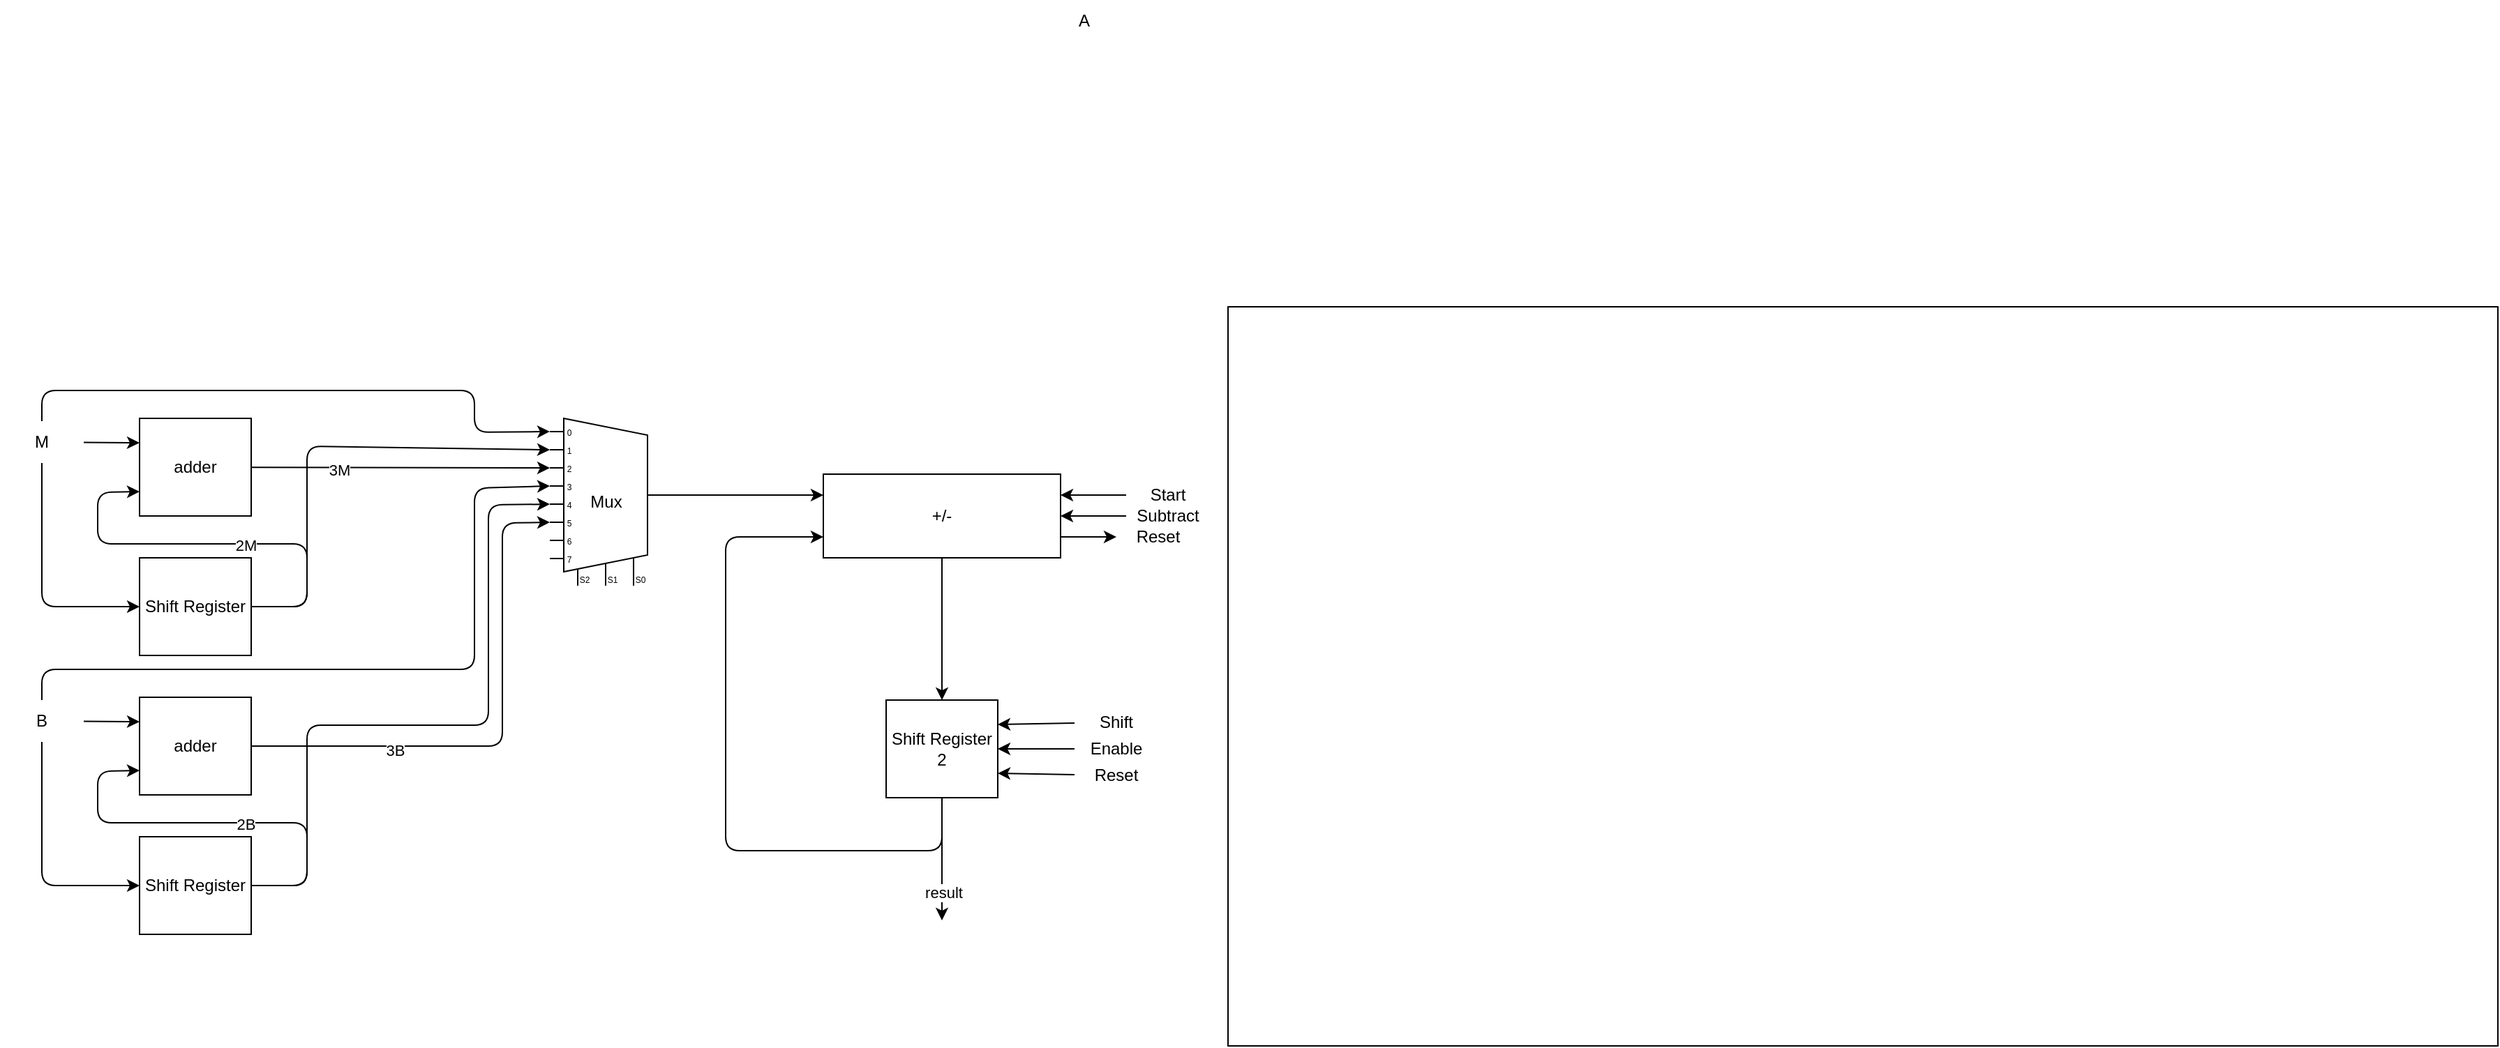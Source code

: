 <mxfile>
    <diagram id="LjW2xJtE3a9Z_0lO8NiE" name="Page-1">
        <mxGraphModel dx="802" dy="1776" grid="1" gridSize="10" guides="1" tooltips="1" connect="1" arrows="1" fold="1" page="1" pageScale="1" pageWidth="827" pageHeight="1169" math="0" shadow="0">
            <root>
                <mxCell id="0"/>
                <mxCell id="1" parent="0"/>
                <mxCell id="41" value="" style="rounded=0;whiteSpace=wrap;html=1;" parent="1" vertex="1">
                    <mxGeometry x="900" width="910" height="530" as="geometry"/>
                </mxCell>
                <mxCell id="44" style="edgeStyle=none;html=1;entryX=0;entryY=0.25;entryDx=0;entryDy=0;exitX=1;exitY=0.5;exitDx=0;exitDy=-5;exitPerimeter=0;" parent="1" source="2" target="27" edge="1">
                    <mxGeometry relative="1" as="geometry"/>
                </mxCell>
                <mxCell id="2" value="Mux" style="shadow=0;dashed=0;align=center;html=1;strokeWidth=1;shape=mxgraph.electrical.abstract.mux2;treeFolding=0;selectorPins=3;" parent="1" vertex="1">
                    <mxGeometry x="414" y="80" width="80" height="120" as="geometry"/>
                </mxCell>
                <mxCell id="12" style="edgeStyle=none;html=1;entryX=0;entryY=0.271;entryDx=0;entryDy=3;entryPerimeter=0;" parent="1" source="4" target="2" edge="1">
                    <mxGeometry relative="1" as="geometry"/>
                </mxCell>
                <mxCell id="25" value="3M" style="edgeLabel;html=1;align=center;verticalAlign=middle;resizable=0;points=[];" parent="12" vertex="1" connectable="0">
                    <mxGeometry x="-0.411" y="-2" relative="1" as="geometry">
                        <mxPoint as="offset"/>
                    </mxGeometry>
                </mxCell>
                <mxCell id="4" value="adder" style="rounded=0;whiteSpace=wrap;html=1;" parent="1" vertex="1">
                    <mxGeometry x="120" y="80" width="80" height="70" as="geometry"/>
                </mxCell>
                <mxCell id="7" style="edgeStyle=none;html=1;entryX=0;entryY=0.75;entryDx=0;entryDy=0;" parent="1" source="6" target="4" edge="1">
                    <mxGeometry relative="1" as="geometry">
                        <mxPoint x="250" y="150" as="targetPoint"/>
                        <Array as="points">
                            <mxPoint x="240" y="215"/>
                            <mxPoint x="240" y="170"/>
                            <mxPoint x="90" y="170"/>
                            <mxPoint x="90" y="133"/>
                        </Array>
                    </mxGeometry>
                </mxCell>
                <mxCell id="11" value="2M" style="edgeLabel;html=1;align=center;verticalAlign=middle;resizable=0;points=[];" parent="7" vertex="1" connectable="0">
                    <mxGeometry x="-0.146" y="1" relative="1" as="geometry">
                        <mxPoint as="offset"/>
                    </mxGeometry>
                </mxCell>
                <mxCell id="14" style="edgeStyle=none;html=1;entryX=0;entryY=0.163;entryDx=0;entryDy=3;entryPerimeter=0;" parent="1" source="6" target="2" edge="1">
                    <mxGeometry relative="1" as="geometry">
                        <Array as="points">
                            <mxPoint x="240" y="215"/>
                            <mxPoint x="240" y="100"/>
                        </Array>
                    </mxGeometry>
                </mxCell>
                <mxCell id="6" value="Shift Register" style="rounded=0;whiteSpace=wrap;html=1;" parent="1" vertex="1">
                    <mxGeometry x="120" y="180" width="80" height="70" as="geometry"/>
                </mxCell>
                <mxCell id="9" style="edgeStyle=none;html=1;entryX=0;entryY=0.25;entryDx=0;entryDy=0;" parent="1" source="8" target="4" edge="1">
                    <mxGeometry relative="1" as="geometry"/>
                </mxCell>
                <mxCell id="10" style="edgeStyle=none;html=1;entryX=0;entryY=0.5;entryDx=0;entryDy=0;" parent="1" source="8" target="6" edge="1">
                    <mxGeometry relative="1" as="geometry">
                        <Array as="points">
                            <mxPoint x="50" y="215"/>
                        </Array>
                    </mxGeometry>
                </mxCell>
                <mxCell id="13" style="edgeStyle=none;html=1;entryX=0;entryY=0.054;entryDx=0;entryDy=3;entryPerimeter=0;" parent="1" source="8" target="2" edge="1">
                    <mxGeometry relative="1" as="geometry">
                        <Array as="points">
                            <mxPoint x="50" y="60"/>
                            <mxPoint x="360" y="60"/>
                            <mxPoint x="360" y="90"/>
                        </Array>
                    </mxGeometry>
                </mxCell>
                <mxCell id="8" value="M" style="text;html=1;strokeColor=none;fillColor=none;align=center;verticalAlign=middle;whiteSpace=wrap;rounded=0;" parent="1" vertex="1">
                    <mxGeometry x="20" y="82" width="60" height="30" as="geometry"/>
                </mxCell>
                <mxCell id="15" style="edgeStyle=none;html=1;entryX=0;entryY=0.596;entryDx=0;entryDy=3;entryPerimeter=0;" parent="1" source="16" target="2" edge="1">
                    <mxGeometry relative="1" as="geometry">
                        <mxPoint x="414" y="315.5" as="targetPoint"/>
                        <Array as="points">
                            <mxPoint x="380" y="315"/>
                            <mxPoint x="380" y="155"/>
                        </Array>
                    </mxGeometry>
                </mxCell>
                <mxCell id="26" value="3B" style="edgeLabel;html=1;align=center;verticalAlign=middle;resizable=0;points=[];" parent="15" vertex="1" connectable="0">
                    <mxGeometry x="-0.449" y="-3" relative="1" as="geometry">
                        <mxPoint as="offset"/>
                    </mxGeometry>
                </mxCell>
                <mxCell id="16" value="adder" style="rounded=0;whiteSpace=wrap;html=1;" parent="1" vertex="1">
                    <mxGeometry x="120" y="280" width="80" height="70" as="geometry"/>
                </mxCell>
                <mxCell id="17" style="edgeStyle=none;html=1;entryX=0;entryY=0.75;entryDx=0;entryDy=0;" parent="1" source="20" target="16" edge="1">
                    <mxGeometry relative="1" as="geometry">
                        <mxPoint x="250" y="350" as="targetPoint"/>
                        <Array as="points">
                            <mxPoint x="240" y="415"/>
                            <mxPoint x="240" y="370"/>
                            <mxPoint x="90" y="370"/>
                            <mxPoint x="90" y="333"/>
                        </Array>
                    </mxGeometry>
                </mxCell>
                <mxCell id="18" value="2B" style="edgeLabel;html=1;align=center;verticalAlign=middle;resizable=0;points=[];" parent="17" vertex="1" connectable="0">
                    <mxGeometry x="-0.146" y="1" relative="1" as="geometry">
                        <mxPoint as="offset"/>
                    </mxGeometry>
                </mxCell>
                <mxCell id="19" style="edgeStyle=none;html=1;entryX=0;entryY=0.488;entryDx=0;entryDy=3;entryPerimeter=0;" parent="1" source="20" target="2" edge="1">
                    <mxGeometry relative="1" as="geometry">
                        <mxPoint x="410" y="140" as="targetPoint"/>
                        <Array as="points">
                            <mxPoint x="240" y="415"/>
                            <mxPoint x="240" y="300"/>
                            <mxPoint x="370" y="300"/>
                            <mxPoint x="370" y="142"/>
                        </Array>
                    </mxGeometry>
                </mxCell>
                <mxCell id="20" value="Shift Register" style="rounded=0;whiteSpace=wrap;html=1;" parent="1" vertex="1">
                    <mxGeometry x="120" y="380" width="80" height="70" as="geometry"/>
                </mxCell>
                <mxCell id="21" style="edgeStyle=none;html=1;entryX=0;entryY=0.25;entryDx=0;entryDy=0;" parent="1" source="24" target="16" edge="1">
                    <mxGeometry relative="1" as="geometry"/>
                </mxCell>
                <mxCell id="22" style="edgeStyle=none;html=1;entryX=0;entryY=0.5;entryDx=0;entryDy=0;startArrow=none;exitX=0.5;exitY=1;exitDx=0;exitDy=0;" parent="1" source="24" target="20" edge="1">
                    <mxGeometry relative="1" as="geometry">
                        <Array as="points">
                            <mxPoint x="50" y="415"/>
                        </Array>
                    </mxGeometry>
                </mxCell>
                <mxCell id="23" style="edgeStyle=none;html=1;entryX=0;entryY=0.379;entryDx=0;entryDy=3;entryPerimeter=0;" parent="1" source="24" target="2" edge="1">
                    <mxGeometry relative="1" as="geometry">
                        <mxPoint x="414" y="289.5" as="targetPoint"/>
                        <Array as="points">
                            <mxPoint x="50" y="260"/>
                            <mxPoint x="360" y="260"/>
                            <mxPoint x="360" y="130"/>
                        </Array>
                    </mxGeometry>
                </mxCell>
                <mxCell id="24" value="B" style="text;html=1;strokeColor=none;fillColor=none;align=center;verticalAlign=middle;whiteSpace=wrap;rounded=0;" parent="1" vertex="1">
                    <mxGeometry x="20" y="282" width="60" height="30" as="geometry"/>
                </mxCell>
                <mxCell id="31" style="edgeStyle=none;html=1;entryX=0.5;entryY=0;entryDx=0;entryDy=0;" parent="1" source="27" target="30" edge="1">
                    <mxGeometry relative="1" as="geometry"/>
                </mxCell>
                <mxCell id="48" style="edgeStyle=none;html=1;exitX=1;exitY=0.75;exitDx=0;exitDy=0;entryX=0;entryY=0.5;entryDx=0;entryDy=0;" parent="1" source="27" target="39" edge="1">
                    <mxGeometry relative="1" as="geometry"/>
                </mxCell>
                <mxCell id="27" value="+/-" style="rounded=0;whiteSpace=wrap;html=1;" parent="1" vertex="1">
                    <mxGeometry x="610" y="120" width="170" height="60" as="geometry"/>
                </mxCell>
                <mxCell id="42" style="edgeStyle=none;html=1;" parent="1" source="30" edge="1">
                    <mxGeometry relative="1" as="geometry">
                        <mxPoint x="695" y="440" as="targetPoint"/>
                    </mxGeometry>
                </mxCell>
                <mxCell id="49" value="result" style="edgeLabel;html=1;align=center;verticalAlign=middle;resizable=0;points=[];" parent="42" vertex="1" connectable="0">
                    <mxGeometry x="0.545" y="1" relative="1" as="geometry">
                        <mxPoint as="offset"/>
                    </mxGeometry>
                </mxCell>
                <mxCell id="43" style="edgeStyle=none;html=1;entryX=0;entryY=0.75;entryDx=0;entryDy=0;" parent="1" source="30" target="27" edge="1">
                    <mxGeometry relative="1" as="geometry">
                        <mxPoint x="590" y="420" as="targetPoint"/>
                        <Array as="points">
                            <mxPoint x="695" y="390"/>
                            <mxPoint x="540" y="390"/>
                            <mxPoint x="540" y="165"/>
                        </Array>
                    </mxGeometry>
                </mxCell>
                <mxCell id="30" value="Shift Register 2" style="rounded=0;whiteSpace=wrap;html=1;" parent="1" vertex="1">
                    <mxGeometry x="655" y="282" width="80" height="70" as="geometry"/>
                </mxCell>
                <mxCell id="35" style="edgeStyle=none;html=1;entryX=1;entryY=0.25;entryDx=0;entryDy=0;" parent="1" source="32" target="30" edge="1">
                    <mxGeometry relative="1" as="geometry"/>
                </mxCell>
                <mxCell id="32" value="Shift" style="text;html=1;strokeColor=none;fillColor=none;align=center;verticalAlign=middle;whiteSpace=wrap;rounded=0;" parent="1" vertex="1">
                    <mxGeometry x="790" y="283" width="60" height="30" as="geometry"/>
                </mxCell>
                <mxCell id="37" style="edgeStyle=none;html=1;entryX=1;entryY=0.75;entryDx=0;entryDy=0;" parent="1" source="33" target="30" edge="1">
                    <mxGeometry relative="1" as="geometry"/>
                </mxCell>
                <mxCell id="33" value="Reset" style="text;html=1;strokeColor=none;fillColor=none;align=center;verticalAlign=middle;whiteSpace=wrap;rounded=0;" parent="1" vertex="1">
                    <mxGeometry x="790" y="321" width="60" height="30" as="geometry"/>
                </mxCell>
                <mxCell id="36" style="edgeStyle=none;html=1;entryX=1;entryY=0.5;entryDx=0;entryDy=0;" parent="1" source="34" target="30" edge="1">
                    <mxGeometry relative="1" as="geometry"/>
                </mxCell>
                <mxCell id="34" value="Enable" style="text;html=1;strokeColor=none;fillColor=none;align=center;verticalAlign=middle;whiteSpace=wrap;rounded=0;" parent="1" vertex="1">
                    <mxGeometry x="790" y="302" width="60" height="30" as="geometry"/>
                </mxCell>
                <mxCell id="45" style="edgeStyle=none;html=1;entryX=1;entryY=0.25;entryDx=0;entryDy=0;" parent="1" source="38" target="27" edge="1">
                    <mxGeometry relative="1" as="geometry"/>
                </mxCell>
                <mxCell id="38" value="Start" style="text;html=1;strokeColor=none;fillColor=none;align=center;verticalAlign=middle;whiteSpace=wrap;rounded=0;" parent="1" vertex="1">
                    <mxGeometry x="827" y="120" width="60" height="30" as="geometry"/>
                </mxCell>
                <mxCell id="39" value="Reset" style="text;html=1;strokeColor=none;fillColor=none;align=center;verticalAlign=middle;whiteSpace=wrap;rounded=0;" parent="1" vertex="1">
                    <mxGeometry x="820" y="150" width="60" height="30" as="geometry"/>
                </mxCell>
                <mxCell id="46" style="edgeStyle=none;html=1;entryX=1;entryY=0.5;entryDx=0;entryDy=0;" parent="1" source="40" target="27" edge="1">
                    <mxGeometry relative="1" as="geometry"/>
                </mxCell>
                <mxCell id="40" value="Subtract" style="text;html=1;strokeColor=none;fillColor=none;align=center;verticalAlign=middle;whiteSpace=wrap;rounded=0;" parent="1" vertex="1">
                    <mxGeometry x="827" y="135" width="60" height="30" as="geometry"/>
                </mxCell>
                <mxCell id="51" value="A" style="text;html=1;strokeColor=none;fillColor=none;align=center;verticalAlign=middle;whiteSpace=wrap;rounded=0;" parent="1" vertex="1">
                    <mxGeometry x="767" y="-220" width="60" height="30" as="geometry"/>
                </mxCell>
            </root>
        </mxGraphModel>
    </diagram>
</mxfile>